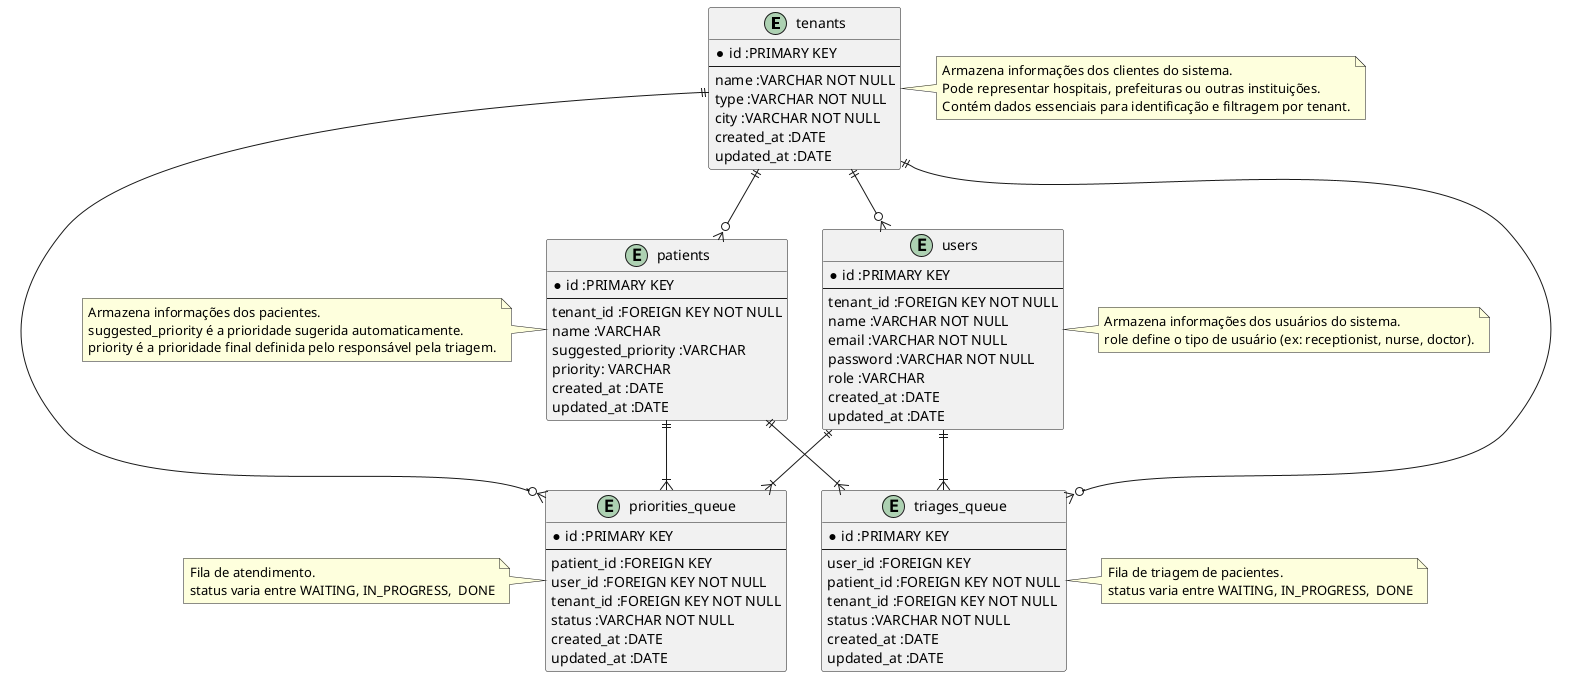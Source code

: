 @startuml

entity tenants{
	*id :PRIMARY KEY
	--
	name :VARCHAR NOT NULL
	type :VARCHAR NOT NULL
	city :VARCHAR NOT NULL
        created_at :DATE
        updated_at :DATE
}

note right of tenants
  Armazena informações dos clientes do sistema.
  Pode representar hospitais, prefeituras ou outras instituições.
  Contém dados essenciais para identificação e filtragem por tenant.
end note


entity users{
	*id :PRIMARY KEY
	--
	tenant_id :FOREIGN KEY NOT NULL
	name :VARCHAR NOT NULL
	email :VARCHAR NOT NULL
	password :VARCHAR NOT NULL
	role :VARCHAR
	created_at :DATE
	updated_at :DATE
}

note right of users
  Armazena informações dos usuários do sistema.
  role define o tipo de usuário (ex: receptionist, nurse, doctor).
end note

entity patients{
	*id :PRIMARY KEY
	--
	tenant_id :FOREIGN KEY NOT NULL
	name :VARCHAR
	suggested_priority :VARCHAR
	priority: VARCHAR
	created_at :DATE
	updated_at :DATE	
}

note left of patients
  Armazena informações dos pacientes.
  suggested_priority é a prioridade sugerida automaticamente.
  priority é a prioridade final definida pelo responsável pela triagem.
end note

entity triages_queue{
    *id :PRIMARY KEY
	--
	user_id :FOREIGN KEY
	patient_id :FOREIGN KEY NOT NULL
	tenant_id :FOREIGN KEY NOT NULL
	status :VARCHAR NOT NULL
	created_at :DATE
	updated_at :DATE
}

note right of triages_queue
  Fila de triagem de pacientes.
  status varia entre WAITING, IN_PROGRESS,  DONE
end note

entity priorities_queue{
	*id :PRIMARY KEY
	--
	patient_id :FOREIGN KEY
	user_id :FOREIGN KEY NOT NULL
	tenant_id :FOREIGN KEY NOT NULL
	status :VARCHAR NOT NULL
 	created_at :DATE
	updated_at :DATE
}

note left of priorities_queue
  Fila de atendimento.
  status varia entre WAITING, IN_PROGRESS,  DONE
end note

users ||--|{ triages_queue
patients ||--|{ triages_queue

users ||--|{ priorities_queue
patients ||--|{ priorities_queue

tenants ||--o{ users
tenants ||--o{ patients
tenants ||--o{ priorities_queue
tenants ||--o{ triages_queue
@enduml

